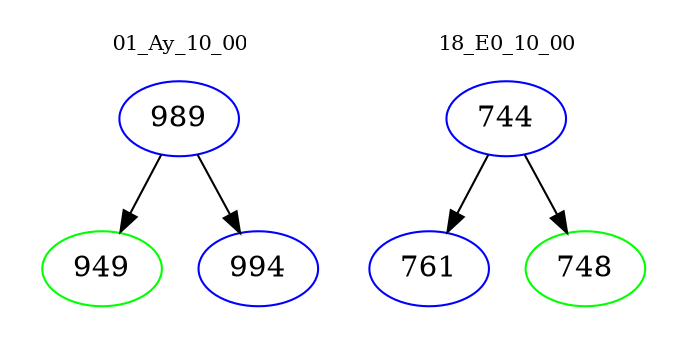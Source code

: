 digraph{
subgraph cluster_0 {
color = white
label = "01_Ay_10_00";
fontsize=10;
T0_989 [label="989", color="blue"]
T0_989 -> T0_949 [color="black"]
T0_949 [label="949", color="green"]
T0_989 -> T0_994 [color="black"]
T0_994 [label="994", color="blue"]
}
subgraph cluster_1 {
color = white
label = "18_E0_10_00";
fontsize=10;
T1_744 [label="744", color="blue"]
T1_744 -> T1_761 [color="black"]
T1_761 [label="761", color="blue"]
T1_744 -> T1_748 [color="black"]
T1_748 [label="748", color="green"]
}
}
